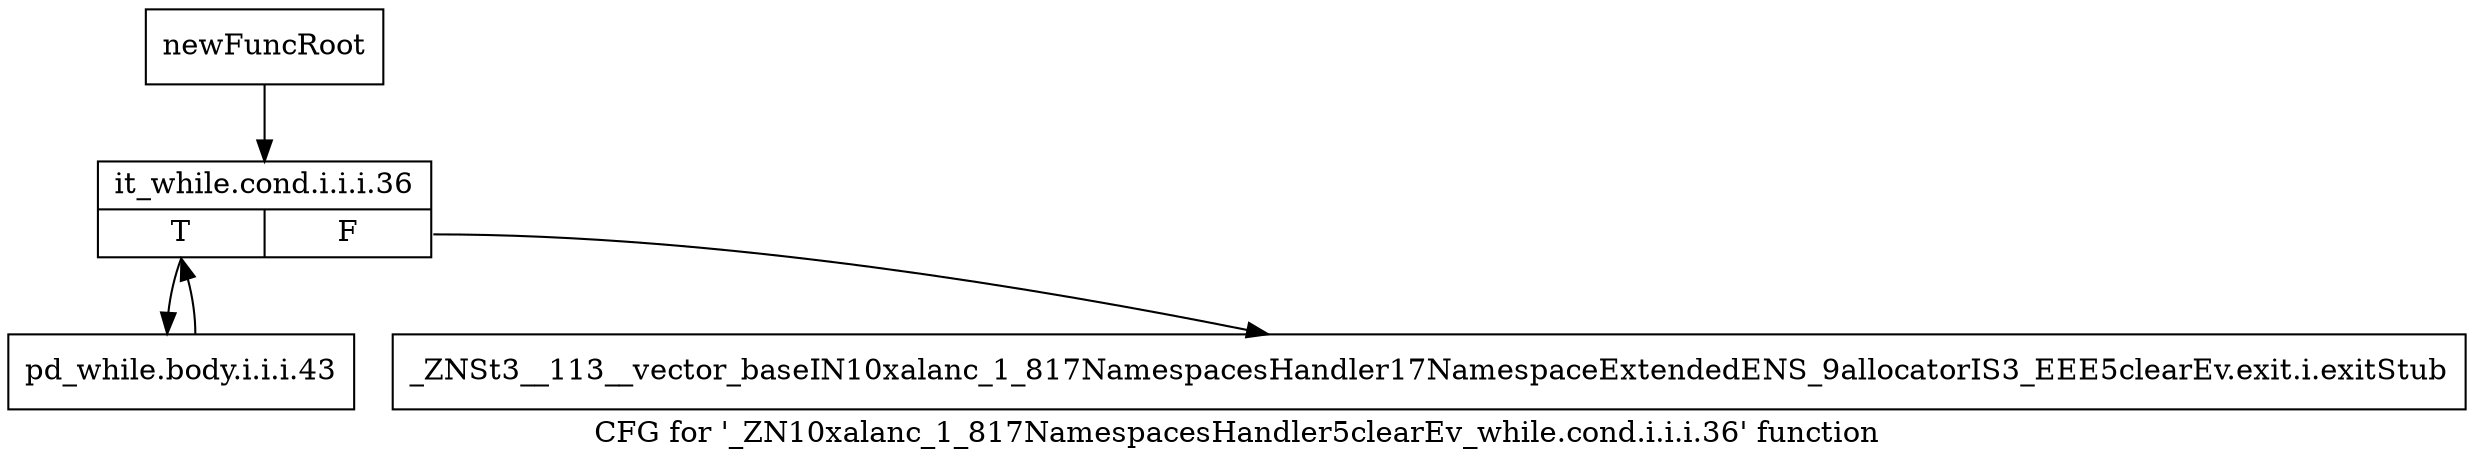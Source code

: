 digraph "CFG for '_ZN10xalanc_1_817NamespacesHandler5clearEv_while.cond.i.i.i.36' function" {
	label="CFG for '_ZN10xalanc_1_817NamespacesHandler5clearEv_while.cond.i.i.i.36' function";

	Node0x9f6e0e0 [shape=record,label="{newFuncRoot}"];
	Node0x9f6e0e0 -> Node0x9f6e180;
	Node0x9f6e130 [shape=record,label="{_ZNSt3__113__vector_baseIN10xalanc_1_817NamespacesHandler17NamespaceExtendedENS_9allocatorIS3_EEE5clearEv.exit.i.exitStub}"];
	Node0x9f6e180 [shape=record,label="{it_while.cond.i.i.i.36|{<s0>T|<s1>F}}"];
	Node0x9f6e180:s0 -> Node0x9f6e1d0;
	Node0x9f6e180:s1 -> Node0x9f6e130;
	Node0x9f6e1d0 [shape=record,label="{pd_while.body.i.i.i.43}"];
	Node0x9f6e1d0 -> Node0x9f6e180;
}
